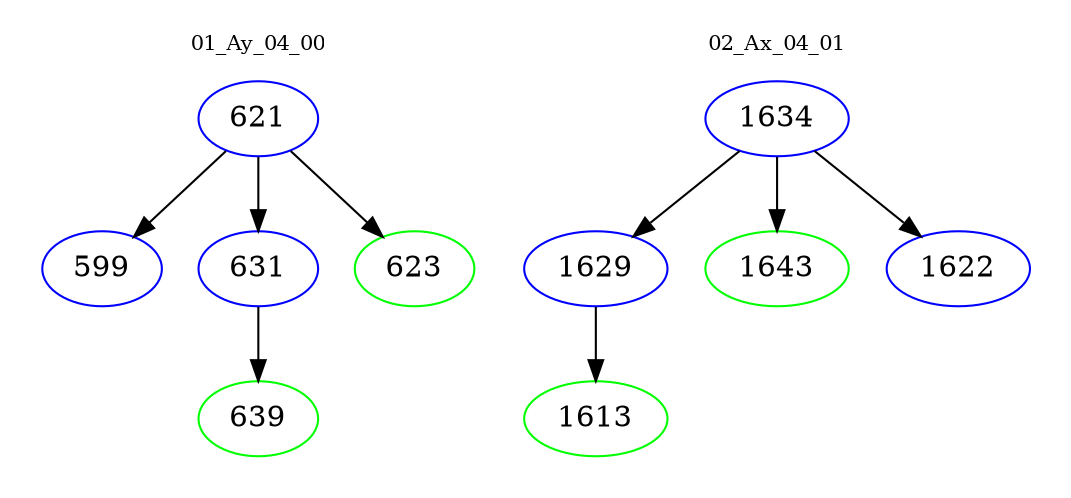 digraph{
subgraph cluster_0 {
color = white
label = "01_Ay_04_00";
fontsize=10;
T0_621 [label="621", color="blue"]
T0_621 -> T0_599 [color="black"]
T0_599 [label="599", color="blue"]
T0_621 -> T0_631 [color="black"]
T0_631 [label="631", color="blue"]
T0_631 -> T0_639 [color="black"]
T0_639 [label="639", color="green"]
T0_621 -> T0_623 [color="black"]
T0_623 [label="623", color="green"]
}
subgraph cluster_1 {
color = white
label = "02_Ax_04_01";
fontsize=10;
T1_1634 [label="1634", color="blue"]
T1_1634 -> T1_1629 [color="black"]
T1_1629 [label="1629", color="blue"]
T1_1629 -> T1_1613 [color="black"]
T1_1613 [label="1613", color="green"]
T1_1634 -> T1_1643 [color="black"]
T1_1643 [label="1643", color="green"]
T1_1634 -> T1_1622 [color="black"]
T1_1622 [label="1622", color="blue"]
}
}
